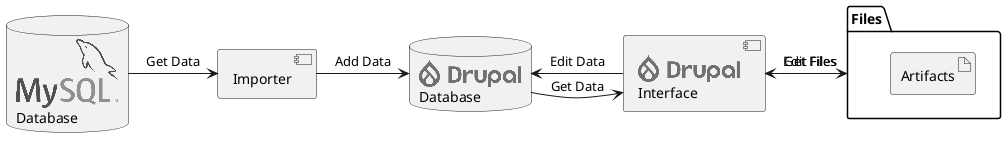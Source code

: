 @startuml Arkitektura_IO-System
!include <logos/mysql>
!include <logos/drupal>

database "<$mysql>\nDatabase" as Database
component Importer
database "<$drupal>\nDatabase" as DrupalDatabase
component "<$drupal>\nInterface" as Interface
folder Files {
    artifact Artifacts
}

Database -> Importer : Get Data
Importer -> DrupalDatabase : Add Data

DrupalDatabase -> Interface : Get Data
Interface -> DrupalDatabase : Edit Data

Files -> Interface : Get Files
Interface -> Files : Edit Files
@enduml